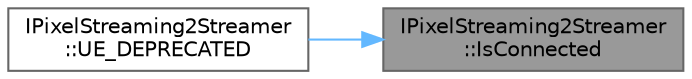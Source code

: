 digraph "IPixelStreaming2Streamer::IsConnected"
{
 // INTERACTIVE_SVG=YES
 // LATEX_PDF_SIZE
  bgcolor="transparent";
  edge [fontname=Helvetica,fontsize=10,labelfontname=Helvetica,labelfontsize=10];
  node [fontname=Helvetica,fontsize=10,shape=box,height=0.2,width=0.4];
  rankdir="RL";
  Node1 [id="Node000001",label="IPixelStreaming2Streamer\l::IsConnected",height=0.2,width=0.4,color="gray40", fillcolor="grey60", style="filled", fontcolor="black",tooltip="Check if this streamer is currently connected to the connection URL."];
  Node1 -> Node2 [id="edge1_Node000001_Node000002",dir="back",color="steelblue1",style="solid",tooltip=" "];
  Node2 [id="Node000002",label="IPixelStreaming2Streamer\l::UE_DEPRECATED",height=0.2,width=0.4,color="grey40", fillcolor="white", style="filled",URL="$d1/d54/classIPixelStreaming2Streamer.html#a4174fe90631c3a930dcba414b343cbd6",tooltip="Check if this streamer is currently connected to the signalling mechanism (e.g."];
}
